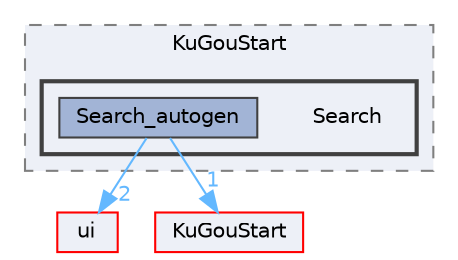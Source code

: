 digraph "Search"
{
 // LATEX_PDF_SIZE
  bgcolor="transparent";
  edge [fontname=Helvetica,fontsize=10,labelfontname=Helvetica,labelfontsize=10];
  node [fontname=Helvetica,fontsize=10,shape=box,height=0.2,width=0.4];
  compound=true
  subgraph clusterdir_e1e51073f38e9169ba245c73c030bd77 {
    graph [ bgcolor="#edf0f7", pencolor="grey50", label="KuGouStart", fontname=Helvetica,fontsize=10 style="filled,dashed", URL="dir_e1e51073f38e9169ba245c73c030bd77.html",tooltip=""]
  subgraph clusterdir_f4e72d1bf598f13a305c13713b116183 {
    graph [ bgcolor="#edf0f7", pencolor="grey25", label="", fontname=Helvetica,fontsize=10 style="filled,bold", URL="dir_f4e72d1bf598f13a305c13713b116183.html",tooltip=""]
    dir_f4e72d1bf598f13a305c13713b116183 [shape=plaintext, label="Search"];
  dir_09b1205b687275e2eda5b616474fc23d [label="Search_autogen", fillcolor="#a2b4d6", color="grey25", style="filled", URL="dir_09b1205b687275e2eda5b616474fc23d.html",tooltip=""];
  }
  }
  dir_1788f8309b1a812dcb800a185471cf6c [label="ui", fillcolor="#edf0f7", color="red", style="filled", URL="dir_1788f8309b1a812dcb800a185471cf6c.html",tooltip=""];
  dir_e60601b218beddc6af0778ac41ea9cb2 [label="KuGouStart", fillcolor="#edf0f7", color="red", style="filled", URL="dir_e60601b218beddc6af0778ac41ea9cb2.html",tooltip=""];
  dir_09b1205b687275e2eda5b616474fc23d->dir_1788f8309b1a812dcb800a185471cf6c [headlabel="2", labeldistance=1.5 headhref="dir_000322_000351.html" href="dir_000322_000351.html" color="steelblue1" fontcolor="steelblue1"];
  dir_09b1205b687275e2eda5b616474fc23d->dir_e60601b218beddc6af0778ac41ea9cb2 [headlabel="1", labeldistance=1.5 headhref="dir_000322_000172.html" href="dir_000322_000172.html" color="steelblue1" fontcolor="steelblue1"];
}

